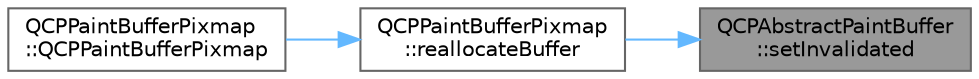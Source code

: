digraph "QCPAbstractPaintBuffer::setInvalidated"
{
 // LATEX_PDF_SIZE
  bgcolor="transparent";
  edge [fontname=Helvetica,fontsize=10,labelfontname=Helvetica,labelfontsize=10];
  node [fontname=Helvetica,fontsize=10,shape=box,height=0.2,width=0.4];
  rankdir="RL";
  Node1 [label="QCPAbstractPaintBuffer\l::setInvalidated",height=0.2,width=0.4,color="gray40", fillcolor="grey60", style="filled", fontcolor="black",tooltip=" "];
  Node1 -> Node2 [dir="back",color="steelblue1",style="solid"];
  Node2 [label="QCPPaintBufferPixmap\l::reallocateBuffer",height=0.2,width=0.4,color="grey40", fillcolor="white", style="filled",URL="$class_q_c_p_paint_buffer_pixmap.html#ad49f3205ba3463b1c44f8db3cfcc90f0",tooltip=" "];
  Node2 -> Node3 [dir="back",color="steelblue1",style="solid"];
  Node3 [label="QCPPaintBufferPixmap\l::QCPPaintBufferPixmap",height=0.2,width=0.4,color="grey40", fillcolor="white", style="filled",URL="$class_q_c_p_paint_buffer_pixmap.html#aef0224e03b9285509391fcd61a8e6844",tooltip=" "];
}
